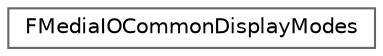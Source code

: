 digraph "Graphical Class Hierarchy"
{
 // INTERACTIVE_SVG=YES
 // LATEX_PDF_SIZE
  bgcolor="transparent";
  edge [fontname=Helvetica,fontsize=10,labelfontname=Helvetica,labelfontsize=10];
  node [fontname=Helvetica,fontsize=10,shape=box,height=0.2,width=0.4];
  rankdir="LR";
  Node0 [id="Node000000",label="FMediaIOCommonDisplayModes",height=0.2,width=0.4,color="grey40", fillcolor="white", style="filled",URL="$d3/d0d/structFMediaIOCommonDisplayModes.html",tooltip=" "];
}
